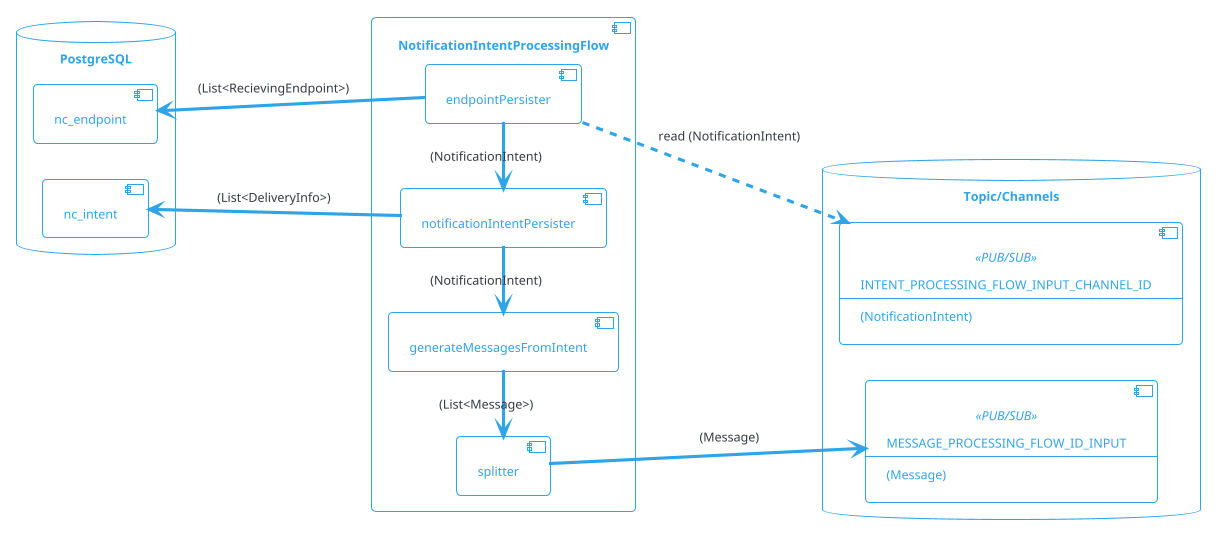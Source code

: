 @startuml

!theme cerulean-outline

left to right direction

skinparam component {
    backgroundColor<<user defined>> LightGray
}

database "PostgreSQL" {
    [nc_intent]
    [nc_endpoint]
}

database "Topic/Channels" {
    component INTENT_PROCESSING_FLOW_ID_INPUT<<PUB/SUB>>[
        INTENT_PROCESSING_FLOW_INPUT_CHANNEL_ID
        --
        (NotificationIntent)
    ]

    component MESSAGE_PROCESSING_INPUT<<PUB/SUB>>[
        MESSAGE_PROCESSING_FLOW_ID_INPUT
        --
        (Message)
    ]

}

component "NotificationIntentProcessingFlow" {
    [endpointPersister]
    [notificationIntentPersister]
    [splitter]

    [generateMessagesFromIntent]


    endpointPersister -l-> notificationIntentPersister: (NotificationIntent)
    notificationIntentPersister -l-> generateMessagesFromIntent: (NotificationIntent)
    generateMessagesFromIntent -l-> splitter: (List<Message>)

    endpointPersister ..> INTENT_PROCESSING_FLOW_ID_INPUT : read (NotificationIntent) 
    splitter --> MESSAGE_PROCESSING_INPUT: (Message)

   
    notificationIntentPersister -u-> nc_intent: (List<DeliveryInfo>)
    endpointPersister -u-> nc_endpoint: (List<RecievingEndpoint>)

}


@enduml